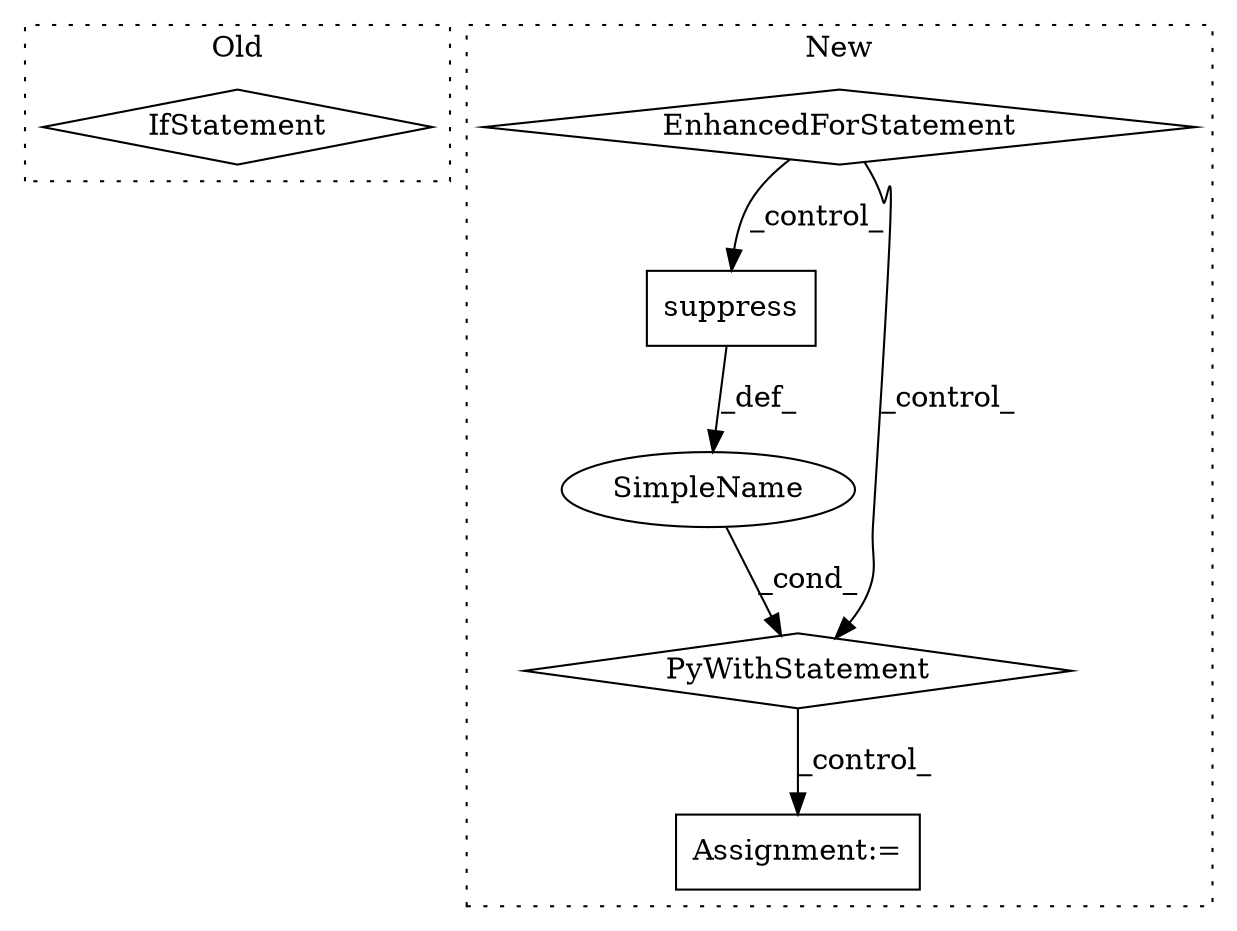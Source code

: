 digraph G {
subgraph cluster0 {
1 [label="IfStatement" a="25" s="409" l="34" shape="diamond"];
label = "Old";
style="dotted";
}
subgraph cluster1 {
2 [label="suppress" a="32" s="491,509" l="9,1" shape="box"];
3 [label="PyWithStatement" a="104" s="481,510" l="10,2" shape="diamond"];
4 [label="Assignment:=" a="7" s="555" l="1" shape="box"];
5 [label="SimpleName" a="42" s="" l="" shape="ellipse"];
6 [label="EnhancedForStatement" a="70" s="290,372" l="53,2" shape="diamond"];
label = "New";
style="dotted";
}
2 -> 5 [label="_def_"];
3 -> 4 [label="_control_"];
5 -> 3 [label="_cond_"];
6 -> 2 [label="_control_"];
6 -> 3 [label="_control_"];
}